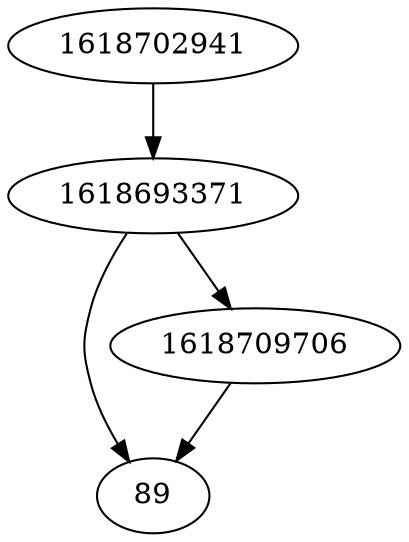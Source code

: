 strict digraph  {
89;
1618709706;
1618693371;
1618702941;
1618709706 -> 89;
1618693371 -> 89;
1618693371 -> 1618709706;
1618702941 -> 1618693371;
}
